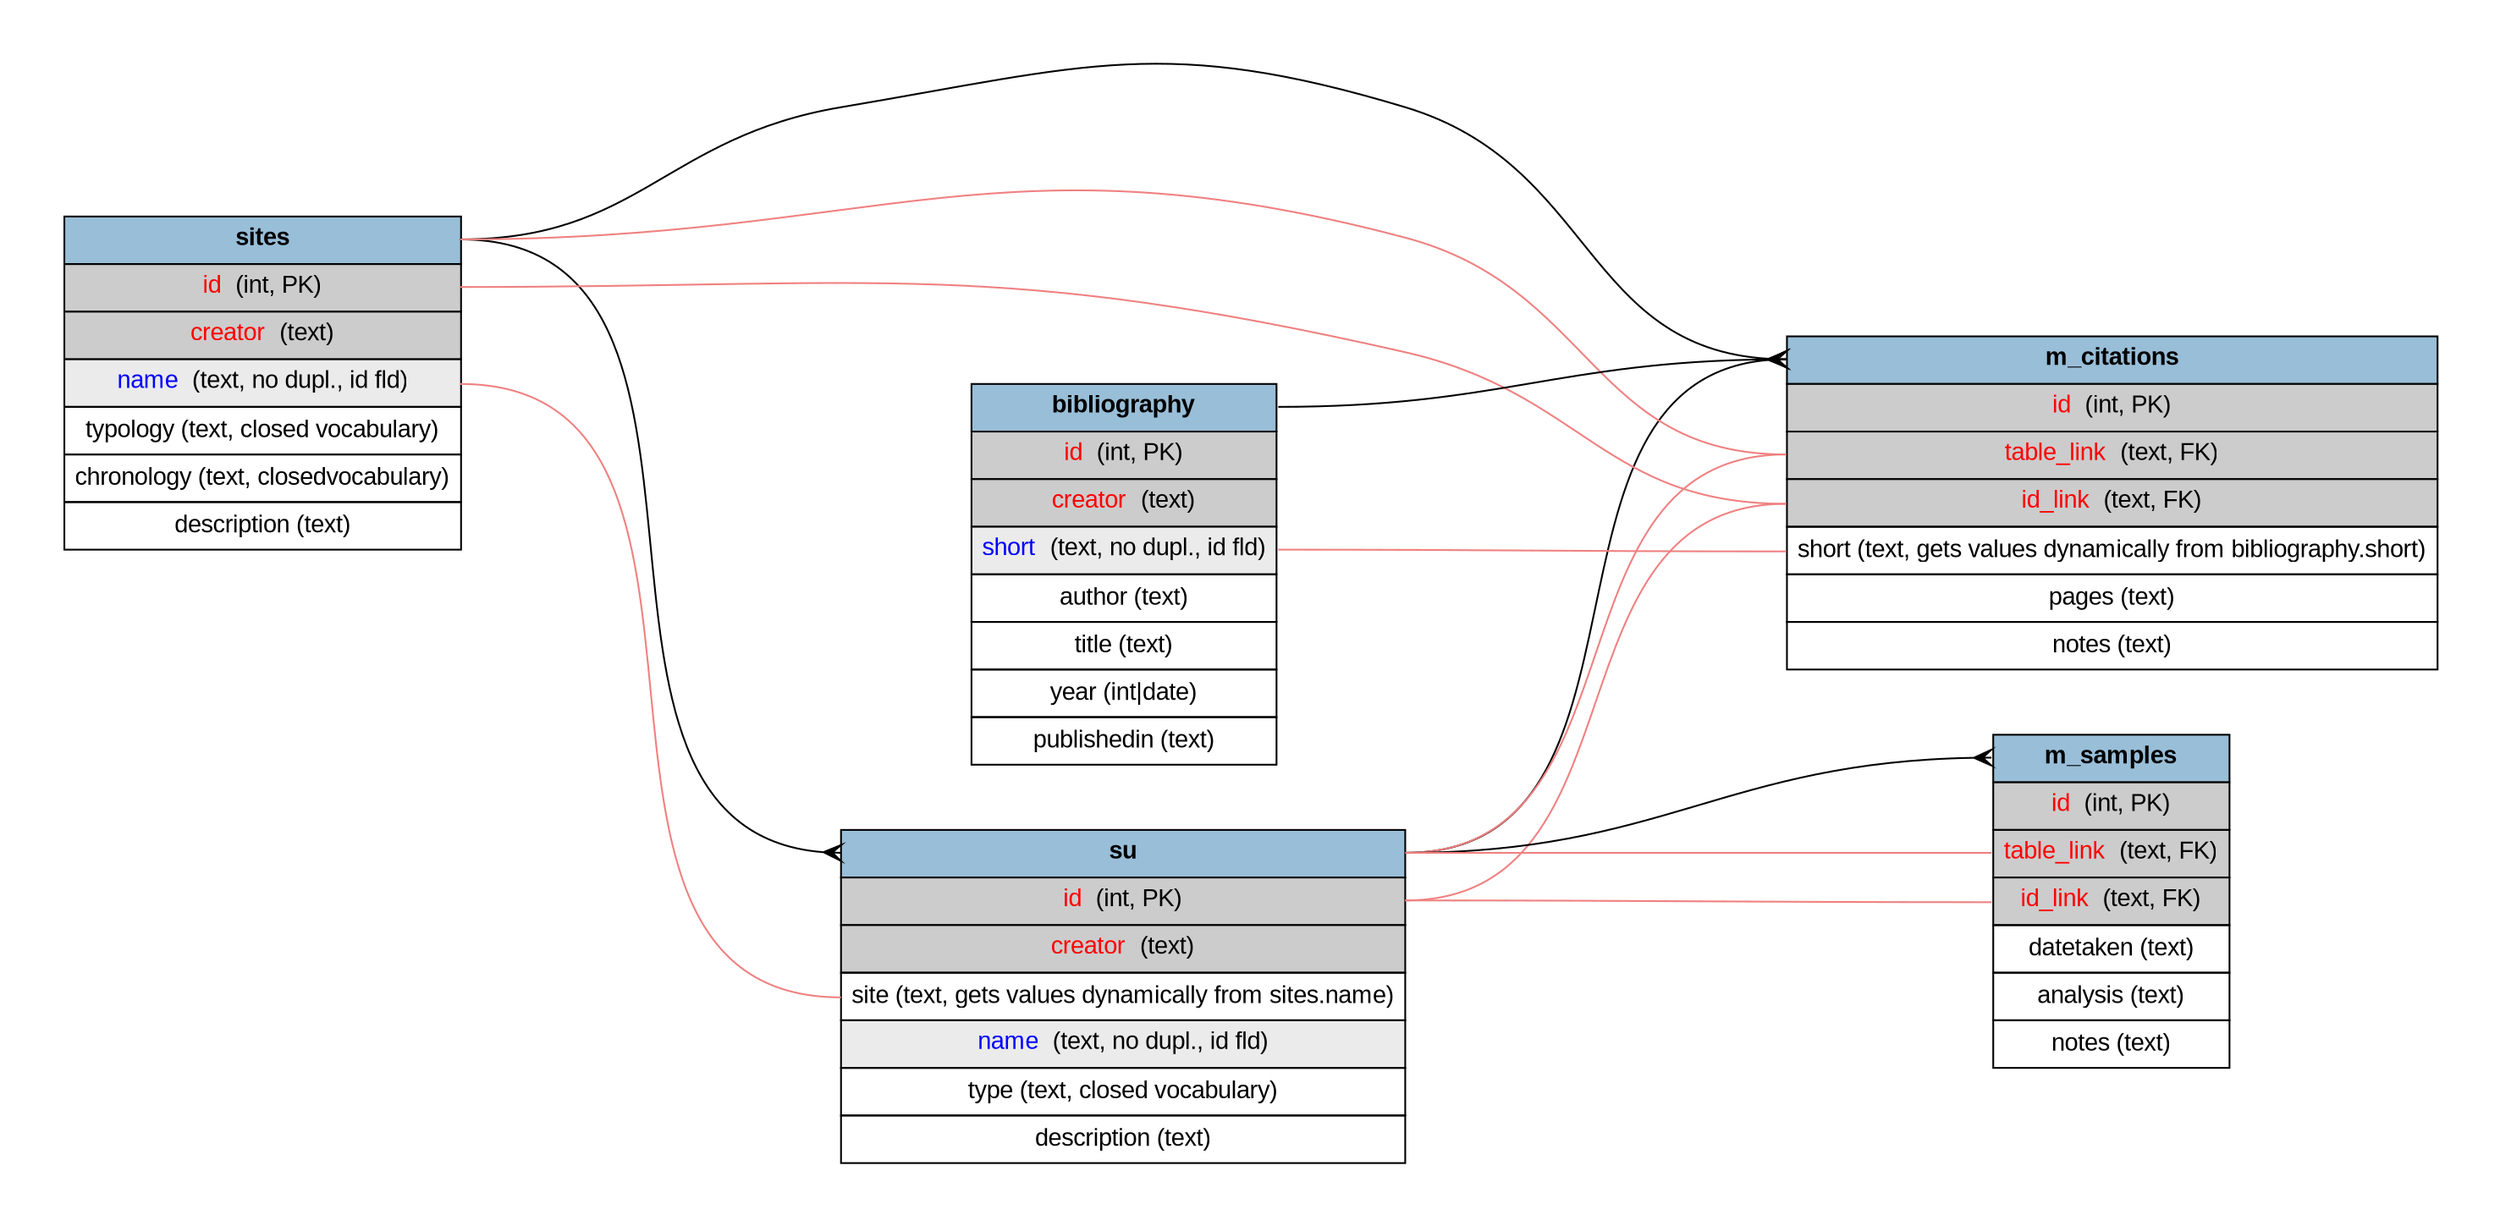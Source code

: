 digraph {
    graph [pad="0.5", nodesep=".5", ranksep="3" fontname = "arial"];
    node [shape=plain fontname = "arial" fontsize=14]
    edge [arrowhead=crow fontname = "arial"]
    rankdir=LR;
    splines=polylines;


su [label=<
<table border="0" cellborder="1" cellspacing="0" cellpadding="5">
  <tr><td port="1" bgcolor="#99BED8"><b>su</b></td></tr>
  <tr><td port="2" bgcolor="#cccccc"><font color="red">id</font>  (int, PK)</td></tr>
  <tr><td port="3" bgcolor="#cccccc"><font color="red">creator</font>  (text)</td></tr>
  <tr><td port="4">site (text, gets values dynamically from sites.name)</td></tr>
  <tr><td bgcolor="#ebebeb"><font color="blue">name</font>  (text, no dupl., id fld)</td></tr>
  <tr><td>type (text, closed vocabulary)</td></tr>
  <tr><td>description (text)</td></tr>
</table>>];


sites [label=<
<table border="0" cellborder="1" cellspacing="0" cellpadding="5">
  <tr><td port="1" bgcolor="#99BED8"><b>sites</b></td></tr>
  <tr><td port="2" bgcolor="#cccccc"><font color="red">id</font>  (int, PK)</td></tr>
  <tr><td port="3" bgcolor="#cccccc"><font color="red">creator</font>  (text)</td></tr>
  <tr><td port="4" bgcolor="#ebebeb"><font color="blue">name</font>  (text, no dupl., id fld)</td></tr>
  <tr><td>typology (text, closed vocabulary)</td></tr>
  <tr><td>chronology (text, closedvocabulary)</td></tr>
  <tr><td>description (text)</td></tr>
</table>>];

bibliography [label=<
<table border="0" cellborder="1" cellspacing="0" cellpadding="5">
  <tr><td port="1" bgcolor="#99BED8"><b>bibliography</b></td></tr>
  <tr><td port="2" bgcolor="#cccccc"><font color="red">id</font>  (int, PK)</td></tr>
  <tr><td port="3" bgcolor="#cccccc"><font color="red">creator</font>  (text)</td></tr>
  <tr><td port="4" bgcolor="#ebebeb"><font color="blue">short</font>  (text, no dupl., id fld)</td></tr>
  <tr><td>author (text)</td></tr>
  <tr><td>title (text)</td></tr>
  <tr><td>year (int|date)</td></tr>
  <tr><td>publishedin (text)</td></tr>
</table>>];

m_citations [label=<
<table border="0" cellborder="1" cellspacing="0" cellpadding="5">
  <tr><td port="1" bgcolor="#99BED8"><b>m_citations</b></td></tr>
  <tr><td port="2" bgcolor="#cccccc"><font color="red">id</font>  (int, PK)</td></tr>
  <tr><td port="3" bgcolor="#cccccc"><font color="red">table_link</font>  (text, FK)</td></tr>
  <tr><td port="4" bgcolor="#cccccc"><font color="red">id_link</font>  (text, FK)</td></tr>
  <tr><td port="5">short (text, gets values dynamically from bibliography.short)</td></tr>
  <tr><td>pages (text)</td></tr>
  <tr><td>notes (text)</td></tr>
</table>>];

m_samples [label=<
<table border="0" cellborder="1" cellspacing="0" cellpadding="5">
  <tr><td port="1" bgcolor="#99BED8"><b>m_samples</b></td></tr>
  <tr><td port="2" bgcolor="#cccccc"><font color="red">id</font>  (int, PK)</td></tr>
  <tr><td port="3" bgcolor="#cccccc"><font color="red">table_link</font>  (text, FK)</td></tr>
  <tr><td port="4" bgcolor="#cccccc"><font color="red">id_link</font>  (text, FK)</td></tr>
  <tr><td>datetaken (text)</td></tr>
  <tr><td>analysis (text)</td></tr>
  <tr><td>notes (text)</td></tr>
</table>>];


sites:1 -> su:1;
sites:4 -> su:4 [ color=lightcoral arrowhead="none" ];


su:1 -> m_samples:1;
su:1 -> m_samples:3 [ color=lightcoral arrowhead="none" ];
su:2 -> m_samples:4 [ color=lightcoral arrowhead="none" ];

sites:1 -> m_citations:1;
sites:1 -> m_citations:3 [ color=lightcoral arrowhead="none" ];
sites:2 -> m_citations:4 [ color=lightcoral arrowhead="none" ];

su:1 -> m_citations:1;
su:1 -> m_citations:3 [ color=lightcoral arrowhead="none" ];
su:2 -> m_citations:4 [ color=lightcoral arrowhead="none" ];

bibliography:1 -> m_citations:1;

bibliography :4-> m_citations:5 [ color=lightcoral arrowhead="none" ];
}